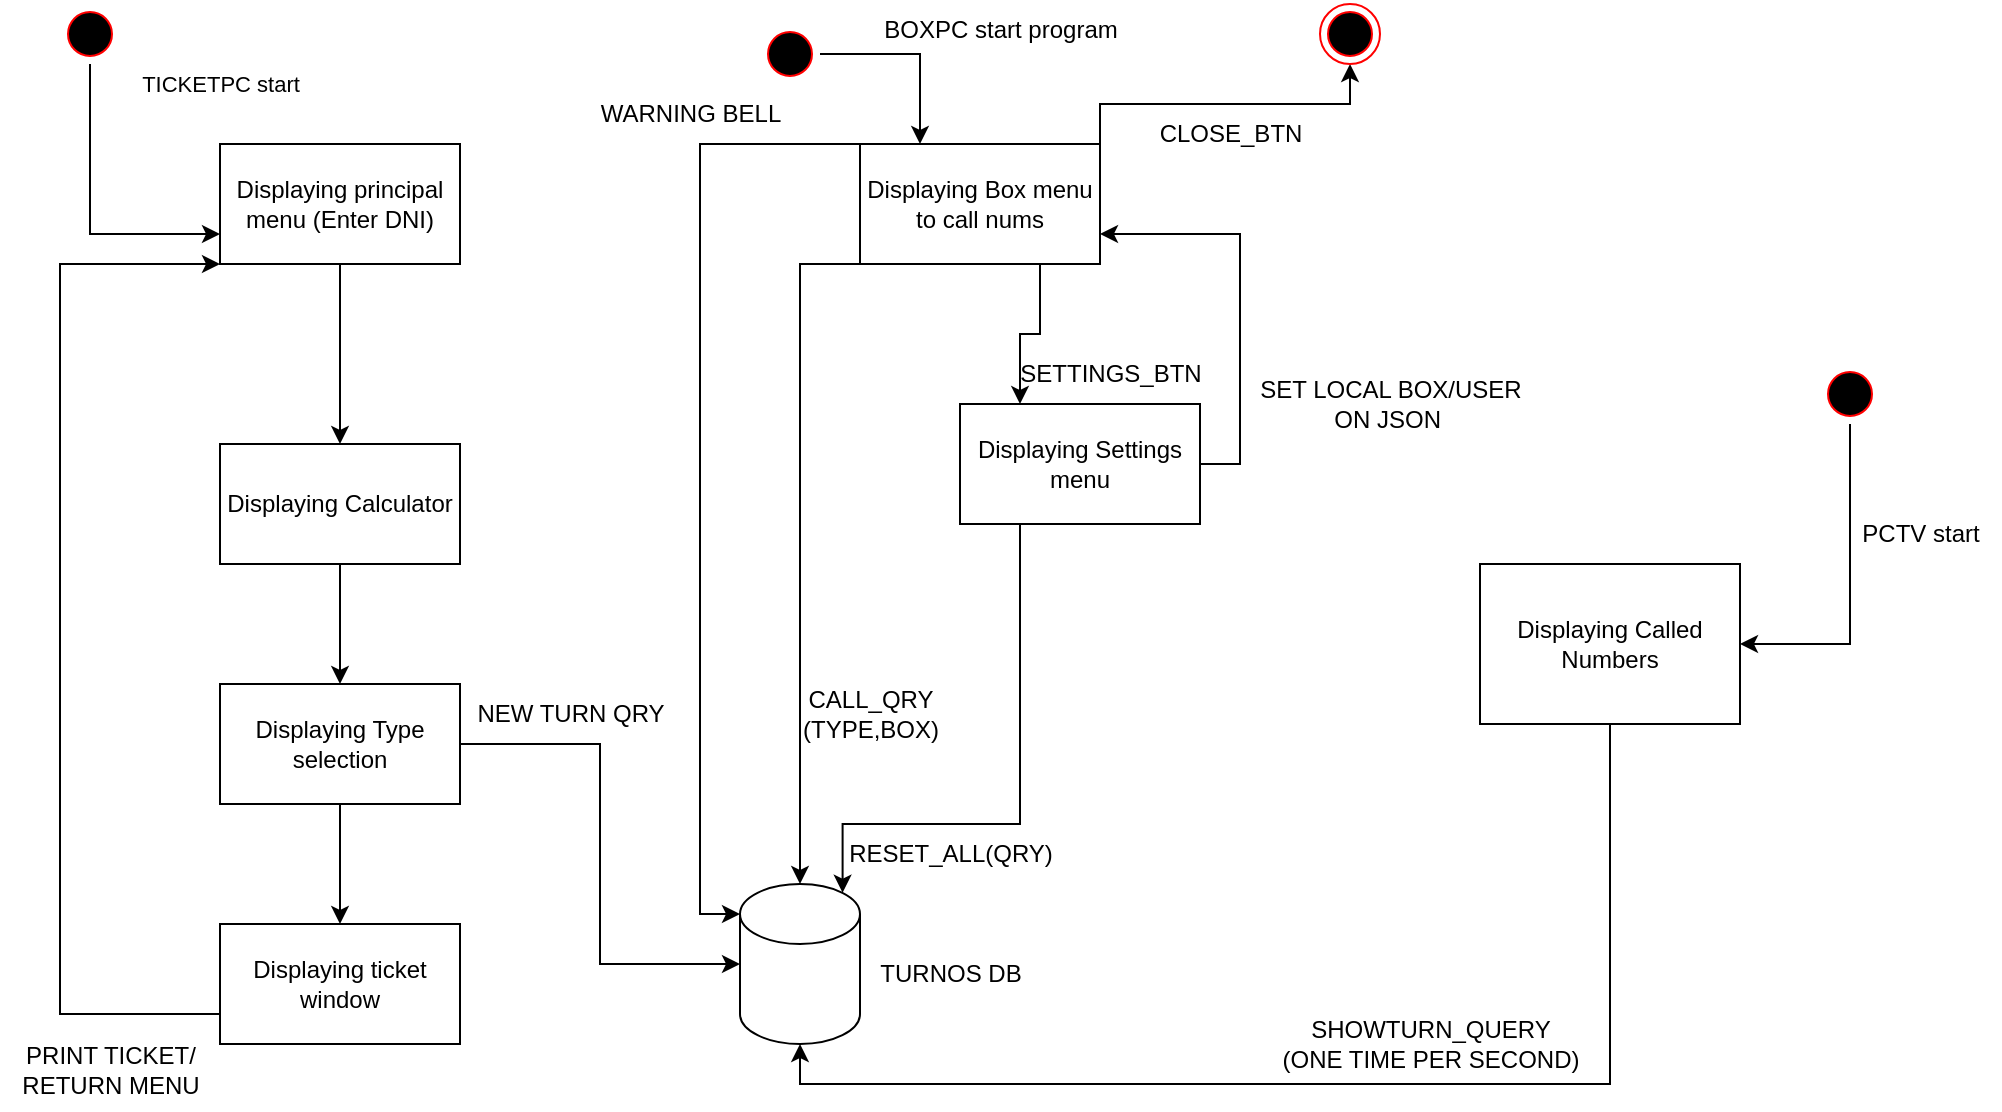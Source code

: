 <mxfile version="21.6.5" type="device">
  <diagram name="Page-1" id="e7e014a7-5840-1c2e-5031-d8a46d1fe8dd">
    <mxGraphModel dx="1434" dy="844" grid="1" gridSize="10" guides="1" tooltips="1" connect="1" arrows="1" fold="1" page="1" pageScale="1" pageWidth="1169" pageHeight="826" background="none" math="0" shadow="0">
      <root>
        <mxCell id="0" />
        <mxCell id="1" parent="0" />
        <mxCell id="rLedBh7POipkXhwSN9kn-54" style="edgeStyle=orthogonalEdgeStyle;rounded=0;orthogonalLoop=1;jettySize=auto;html=1;exitX=0.5;exitY=1;exitDx=0;exitDy=0;entryX=0.5;entryY=0;entryDx=0;entryDy=0;" edge="1" parent="1" source="rLedBh7POipkXhwSN9kn-44" target="rLedBh7POipkXhwSN9kn-51">
          <mxGeometry relative="1" as="geometry" />
        </mxCell>
        <mxCell id="rLedBh7POipkXhwSN9kn-44" value="Displaying principal menu (Enter DNI)&lt;br&gt;" style="rounded=0;whiteSpace=wrap;html=1;" vertex="1" parent="1">
          <mxGeometry x="120" y="90" width="120" height="60" as="geometry" />
        </mxCell>
        <mxCell id="rLedBh7POipkXhwSN9kn-46" style="edgeStyle=orthogonalEdgeStyle;rounded=0;orthogonalLoop=1;jettySize=auto;html=1;exitX=0.5;exitY=1;exitDx=0;exitDy=0;entryX=0;entryY=0.75;entryDx=0;entryDy=0;" edge="1" parent="1" source="5" target="rLedBh7POipkXhwSN9kn-44">
          <mxGeometry relative="1" as="geometry" />
        </mxCell>
        <mxCell id="rLedBh7POipkXhwSN9kn-47" value="TICKETPC start" style="edgeLabel;html=1;align=center;verticalAlign=middle;resizable=0;points=[];" vertex="1" connectable="0" parent="rLedBh7POipkXhwSN9kn-46">
          <mxGeometry x="-0.293" relative="1" as="geometry">
            <mxPoint x="65" y="-43" as="offset" />
          </mxGeometry>
        </mxCell>
        <mxCell id="5" value="" style="ellipse;shape=startState;fillColor=#000000;strokeColor=#ff0000;" parent="1" vertex="1">
          <mxGeometry x="40" y="20" width="30" height="30" as="geometry" />
        </mxCell>
        <mxCell id="rLedBh7POipkXhwSN9kn-55" style="edgeStyle=orthogonalEdgeStyle;rounded=0;orthogonalLoop=1;jettySize=auto;html=1;exitX=0.5;exitY=1;exitDx=0;exitDy=0;entryX=0.5;entryY=0;entryDx=0;entryDy=0;" edge="1" parent="1" source="rLedBh7POipkXhwSN9kn-51" target="rLedBh7POipkXhwSN9kn-52">
          <mxGeometry relative="1" as="geometry" />
        </mxCell>
        <mxCell id="rLedBh7POipkXhwSN9kn-51" value="Displaying Calculator&lt;br&gt;" style="rounded=0;whiteSpace=wrap;html=1;" vertex="1" parent="1">
          <mxGeometry x="120" y="240" width="120" height="60" as="geometry" />
        </mxCell>
        <mxCell id="rLedBh7POipkXhwSN9kn-64" style="edgeStyle=orthogonalEdgeStyle;rounded=0;orthogonalLoop=1;jettySize=auto;html=1;exitX=0.5;exitY=1;exitDx=0;exitDy=0;" edge="1" parent="1" source="rLedBh7POipkXhwSN9kn-52" target="rLedBh7POipkXhwSN9kn-65">
          <mxGeometry relative="1" as="geometry">
            <mxPoint x="180" y="480" as="targetPoint" />
          </mxGeometry>
        </mxCell>
        <mxCell id="rLedBh7POipkXhwSN9kn-85" style="edgeStyle=orthogonalEdgeStyle;rounded=0;orthogonalLoop=1;jettySize=auto;html=1;exitX=1;exitY=0.5;exitDx=0;exitDy=0;entryX=0;entryY=0.5;entryDx=0;entryDy=0;entryPerimeter=0;" edge="1" parent="1" source="rLedBh7POipkXhwSN9kn-52" target="rLedBh7POipkXhwSN9kn-71">
          <mxGeometry relative="1" as="geometry" />
        </mxCell>
        <mxCell id="rLedBh7POipkXhwSN9kn-52" value="Displaying Type selection&lt;br&gt;" style="rounded=0;whiteSpace=wrap;html=1;" vertex="1" parent="1">
          <mxGeometry x="120" y="360" width="120" height="60" as="geometry" />
        </mxCell>
        <mxCell id="rLedBh7POipkXhwSN9kn-125" style="edgeStyle=orthogonalEdgeStyle;rounded=0;orthogonalLoop=1;jettySize=auto;html=1;exitX=0;exitY=0.75;exitDx=0;exitDy=0;entryX=0;entryY=1;entryDx=0;entryDy=0;" edge="1" parent="1" source="rLedBh7POipkXhwSN9kn-65" target="rLedBh7POipkXhwSN9kn-44">
          <mxGeometry relative="1" as="geometry">
            <Array as="points">
              <mxPoint x="40" y="525" />
              <mxPoint x="40" y="150" />
            </Array>
          </mxGeometry>
        </mxCell>
        <mxCell id="rLedBh7POipkXhwSN9kn-65" value="Displaying ticket window" style="rounded=0;whiteSpace=wrap;html=1;" vertex="1" parent="1">
          <mxGeometry x="120" y="480" width="120" height="60" as="geometry" />
        </mxCell>
        <mxCell id="rLedBh7POipkXhwSN9kn-121" style="edgeStyle=orthogonalEdgeStyle;rounded=0;orthogonalLoop=1;jettySize=auto;html=1;exitX=0.5;exitY=1;exitDx=0;exitDy=0;entryX=0.5;entryY=1;entryDx=0;entryDy=0;entryPerimeter=0;" edge="1" parent="1" source="rLedBh7POipkXhwSN9kn-66" target="rLedBh7POipkXhwSN9kn-71">
          <mxGeometry relative="1" as="geometry" />
        </mxCell>
        <mxCell id="rLedBh7POipkXhwSN9kn-66" value="Displaying Called Numbers&lt;br&gt;" style="rounded=0;whiteSpace=wrap;html=1;" vertex="1" parent="1">
          <mxGeometry x="750" y="300" width="130" height="80" as="geometry" />
        </mxCell>
        <mxCell id="rLedBh7POipkXhwSN9kn-98" style="edgeStyle=orthogonalEdgeStyle;rounded=0;orthogonalLoop=1;jettySize=auto;html=1;exitX=0.25;exitY=1;exitDx=0;exitDy=0;entryX=0.5;entryY=0;entryDx=0;entryDy=0;entryPerimeter=0;" edge="1" parent="1" source="rLedBh7POipkXhwSN9kn-70" target="rLedBh7POipkXhwSN9kn-71">
          <mxGeometry relative="1" as="geometry">
            <Array as="points">
              <mxPoint x="410" y="150" />
            </Array>
          </mxGeometry>
        </mxCell>
        <mxCell id="rLedBh7POipkXhwSN9kn-100" style="edgeStyle=orthogonalEdgeStyle;rounded=0;orthogonalLoop=1;jettySize=auto;html=1;exitX=0;exitY=0;exitDx=0;exitDy=0;entryX=0;entryY=0;entryDx=0;entryDy=15;entryPerimeter=0;" edge="1" parent="1" source="rLedBh7POipkXhwSN9kn-70" target="rLedBh7POipkXhwSN9kn-71">
          <mxGeometry relative="1" as="geometry">
            <Array as="points">
              <mxPoint x="360" y="90" />
              <mxPoint x="360" y="475" />
            </Array>
          </mxGeometry>
        </mxCell>
        <mxCell id="rLedBh7POipkXhwSN9kn-112" style="edgeStyle=orthogonalEdgeStyle;rounded=0;orthogonalLoop=1;jettySize=auto;html=1;exitX=1;exitY=0;exitDx=0;exitDy=0;entryX=0.5;entryY=1;entryDx=0;entryDy=0;" edge="1" parent="1" source="rLedBh7POipkXhwSN9kn-70" target="rLedBh7POipkXhwSN9kn-111">
          <mxGeometry relative="1" as="geometry" />
        </mxCell>
        <mxCell id="rLedBh7POipkXhwSN9kn-116" style="edgeStyle=orthogonalEdgeStyle;rounded=0;orthogonalLoop=1;jettySize=auto;html=1;exitX=0.75;exitY=1;exitDx=0;exitDy=0;entryX=0.25;entryY=0;entryDx=0;entryDy=0;" edge="1" parent="1" source="rLedBh7POipkXhwSN9kn-70" target="rLedBh7POipkXhwSN9kn-115">
          <mxGeometry relative="1" as="geometry" />
        </mxCell>
        <mxCell id="rLedBh7POipkXhwSN9kn-70" value="Displaying Box menu to call nums&lt;br&gt;" style="rounded=0;whiteSpace=wrap;html=1;" vertex="1" parent="1">
          <mxGeometry x="440" y="90" width="120" height="60" as="geometry" />
        </mxCell>
        <mxCell id="rLedBh7POipkXhwSN9kn-71" value="" style="shape=cylinder3;whiteSpace=wrap;html=1;boundedLbl=1;backgroundOutline=1;size=15;" vertex="1" parent="1">
          <mxGeometry x="380" y="460" width="60" height="80" as="geometry" />
        </mxCell>
        <mxCell id="rLedBh7POipkXhwSN9kn-92" style="edgeStyle=orthogonalEdgeStyle;rounded=0;orthogonalLoop=1;jettySize=auto;html=1;exitX=1;exitY=0.5;exitDx=0;exitDy=0;entryX=0.25;entryY=0;entryDx=0;entryDy=0;" edge="1" parent="1" source="rLedBh7POipkXhwSN9kn-89" target="rLedBh7POipkXhwSN9kn-70">
          <mxGeometry relative="1" as="geometry" />
        </mxCell>
        <mxCell id="rLedBh7POipkXhwSN9kn-89" value="" style="ellipse;shape=startState;fillColor=#000000;strokeColor=#ff0000;" vertex="1" parent="1">
          <mxGeometry x="390" y="30" width="30" height="30" as="geometry" />
        </mxCell>
        <mxCell id="rLedBh7POipkXhwSN9kn-93" style="edgeStyle=orthogonalEdgeStyle;rounded=0;orthogonalLoop=1;jettySize=auto;html=1;exitX=0.5;exitY=1;exitDx=0;exitDy=0;entryX=1;entryY=0.5;entryDx=0;entryDy=0;" edge="1" parent="1" source="rLedBh7POipkXhwSN9kn-90" target="rLedBh7POipkXhwSN9kn-66">
          <mxGeometry relative="1" as="geometry" />
        </mxCell>
        <mxCell id="rLedBh7POipkXhwSN9kn-90" value="" style="ellipse;shape=startState;fillColor=#000000;strokeColor=#ff0000;" vertex="1" parent="1">
          <mxGeometry x="920" y="200" width="30" height="30" as="geometry" />
        </mxCell>
        <mxCell id="rLedBh7POipkXhwSN9kn-94" value="PCTV start&lt;br&gt;" style="text;html=1;align=center;verticalAlign=middle;resizable=0;points=[];autosize=1;strokeColor=none;fillColor=none;" vertex="1" parent="1">
          <mxGeometry x="930" y="270" width="80" height="30" as="geometry" />
        </mxCell>
        <mxCell id="rLedBh7POipkXhwSN9kn-103" value="NEW TURN QRY" style="text;html=1;align=center;verticalAlign=middle;resizable=0;points=[];autosize=1;strokeColor=none;fillColor=none;" vertex="1" parent="1">
          <mxGeometry x="235" y="360" width="120" height="30" as="geometry" />
        </mxCell>
        <mxCell id="rLedBh7POipkXhwSN9kn-104" value="BOXPC start program&lt;br&gt;" style="text;html=1;align=center;verticalAlign=middle;resizable=0;points=[];autosize=1;strokeColor=none;fillColor=none;" vertex="1" parent="1">
          <mxGeometry x="440" y="18" width="140" height="30" as="geometry" />
        </mxCell>
        <mxCell id="rLedBh7POipkXhwSN9kn-105" value="CLOSE_BTN&lt;br&gt;" style="text;html=1;align=center;verticalAlign=middle;resizable=0;points=[];autosize=1;strokeColor=none;fillColor=none;" vertex="1" parent="1">
          <mxGeometry x="580" y="70" width="90" height="30" as="geometry" />
        </mxCell>
        <mxCell id="rLedBh7POipkXhwSN9kn-106" value="SETTINGS_BTN&lt;br&gt;" style="text;html=1;align=center;verticalAlign=middle;resizable=0;points=[];autosize=1;strokeColor=none;fillColor=none;" vertex="1" parent="1">
          <mxGeometry x="510" y="190" width="110" height="30" as="geometry" />
        </mxCell>
        <mxCell id="rLedBh7POipkXhwSN9kn-108" value="CALL_QRY&lt;br&gt;(TYPE,BOX)" style="text;html=1;align=center;verticalAlign=middle;resizable=0;points=[];autosize=1;strokeColor=none;fillColor=none;" vertex="1" parent="1">
          <mxGeometry x="400" y="355" width="90" height="40" as="geometry" />
        </mxCell>
        <mxCell id="rLedBh7POipkXhwSN9kn-109" value="WARNING BELL&lt;br&gt;" style="text;html=1;align=center;verticalAlign=middle;resizable=0;points=[];autosize=1;strokeColor=none;fillColor=none;" vertex="1" parent="1">
          <mxGeometry x="300" y="60" width="110" height="30" as="geometry" />
        </mxCell>
        <mxCell id="rLedBh7POipkXhwSN9kn-111" value="" style="ellipse;html=1;shape=endState;fillColor=#000000;strokeColor=#ff0000;" vertex="1" parent="1">
          <mxGeometry x="670" y="20" width="30" height="30" as="geometry" />
        </mxCell>
        <mxCell id="rLedBh7POipkXhwSN9kn-113" value="SHOWTURN_QUERY&lt;br&gt;(ONE TIME PER SECOND)&lt;br&gt;" style="text;html=1;align=center;verticalAlign=middle;resizable=0;points=[];autosize=1;strokeColor=none;fillColor=none;" vertex="1" parent="1">
          <mxGeometry x="640" y="520" width="170" height="40" as="geometry" />
        </mxCell>
        <mxCell id="rLedBh7POipkXhwSN9kn-117" style="edgeStyle=orthogonalEdgeStyle;rounded=0;orthogonalLoop=1;jettySize=auto;html=1;exitX=0.25;exitY=1;exitDx=0;exitDy=0;entryX=0.855;entryY=0;entryDx=0;entryDy=4.35;entryPerimeter=0;" edge="1" parent="1" source="rLedBh7POipkXhwSN9kn-115" target="rLedBh7POipkXhwSN9kn-71">
          <mxGeometry relative="1" as="geometry">
            <Array as="points">
              <mxPoint x="520" y="430" />
              <mxPoint x="431" y="430" />
            </Array>
          </mxGeometry>
        </mxCell>
        <mxCell id="rLedBh7POipkXhwSN9kn-123" style="edgeStyle=orthogonalEdgeStyle;rounded=0;orthogonalLoop=1;jettySize=auto;html=1;exitX=1;exitY=0.5;exitDx=0;exitDy=0;entryX=1;entryY=0.75;entryDx=0;entryDy=0;" edge="1" parent="1" source="rLedBh7POipkXhwSN9kn-115" target="rLedBh7POipkXhwSN9kn-70">
          <mxGeometry relative="1" as="geometry" />
        </mxCell>
        <mxCell id="rLedBh7POipkXhwSN9kn-115" value="Displaying Settings menu&lt;br&gt;" style="rounded=0;whiteSpace=wrap;html=1;" vertex="1" parent="1">
          <mxGeometry x="490" y="220" width="120" height="60" as="geometry" />
        </mxCell>
        <mxCell id="rLedBh7POipkXhwSN9kn-119" value="RESET_ALL(QRY)&lt;br&gt;" style="text;html=1;align=center;verticalAlign=middle;resizable=0;points=[];autosize=1;strokeColor=none;fillColor=none;" vertex="1" parent="1">
          <mxGeometry x="420" y="430" width="130" height="30" as="geometry" />
        </mxCell>
        <mxCell id="rLedBh7POipkXhwSN9kn-124" value="SET LOCAL BOX/USER&lt;br&gt;ON JSON&amp;nbsp;&lt;br&gt;" style="text;html=1;align=center;verticalAlign=middle;resizable=0;points=[];autosize=1;strokeColor=none;fillColor=none;" vertex="1" parent="1">
          <mxGeometry x="630" y="200" width="150" height="40" as="geometry" />
        </mxCell>
        <mxCell id="rLedBh7POipkXhwSN9kn-127" value="PRINT TICKET/&lt;br&gt;RETURN MENU" style="text;html=1;align=center;verticalAlign=middle;resizable=0;points=[];autosize=1;strokeColor=none;fillColor=none;" vertex="1" parent="1">
          <mxGeometry x="10" y="533" width="110" height="40" as="geometry" />
        </mxCell>
        <mxCell id="rLedBh7POipkXhwSN9kn-128" value="TURNOS DB&lt;br&gt;" style="text;html=1;align=center;verticalAlign=middle;resizable=0;points=[];autosize=1;strokeColor=none;fillColor=none;" vertex="1" parent="1">
          <mxGeometry x="440" y="490" width="90" height="30" as="geometry" />
        </mxCell>
      </root>
    </mxGraphModel>
  </diagram>
</mxfile>
